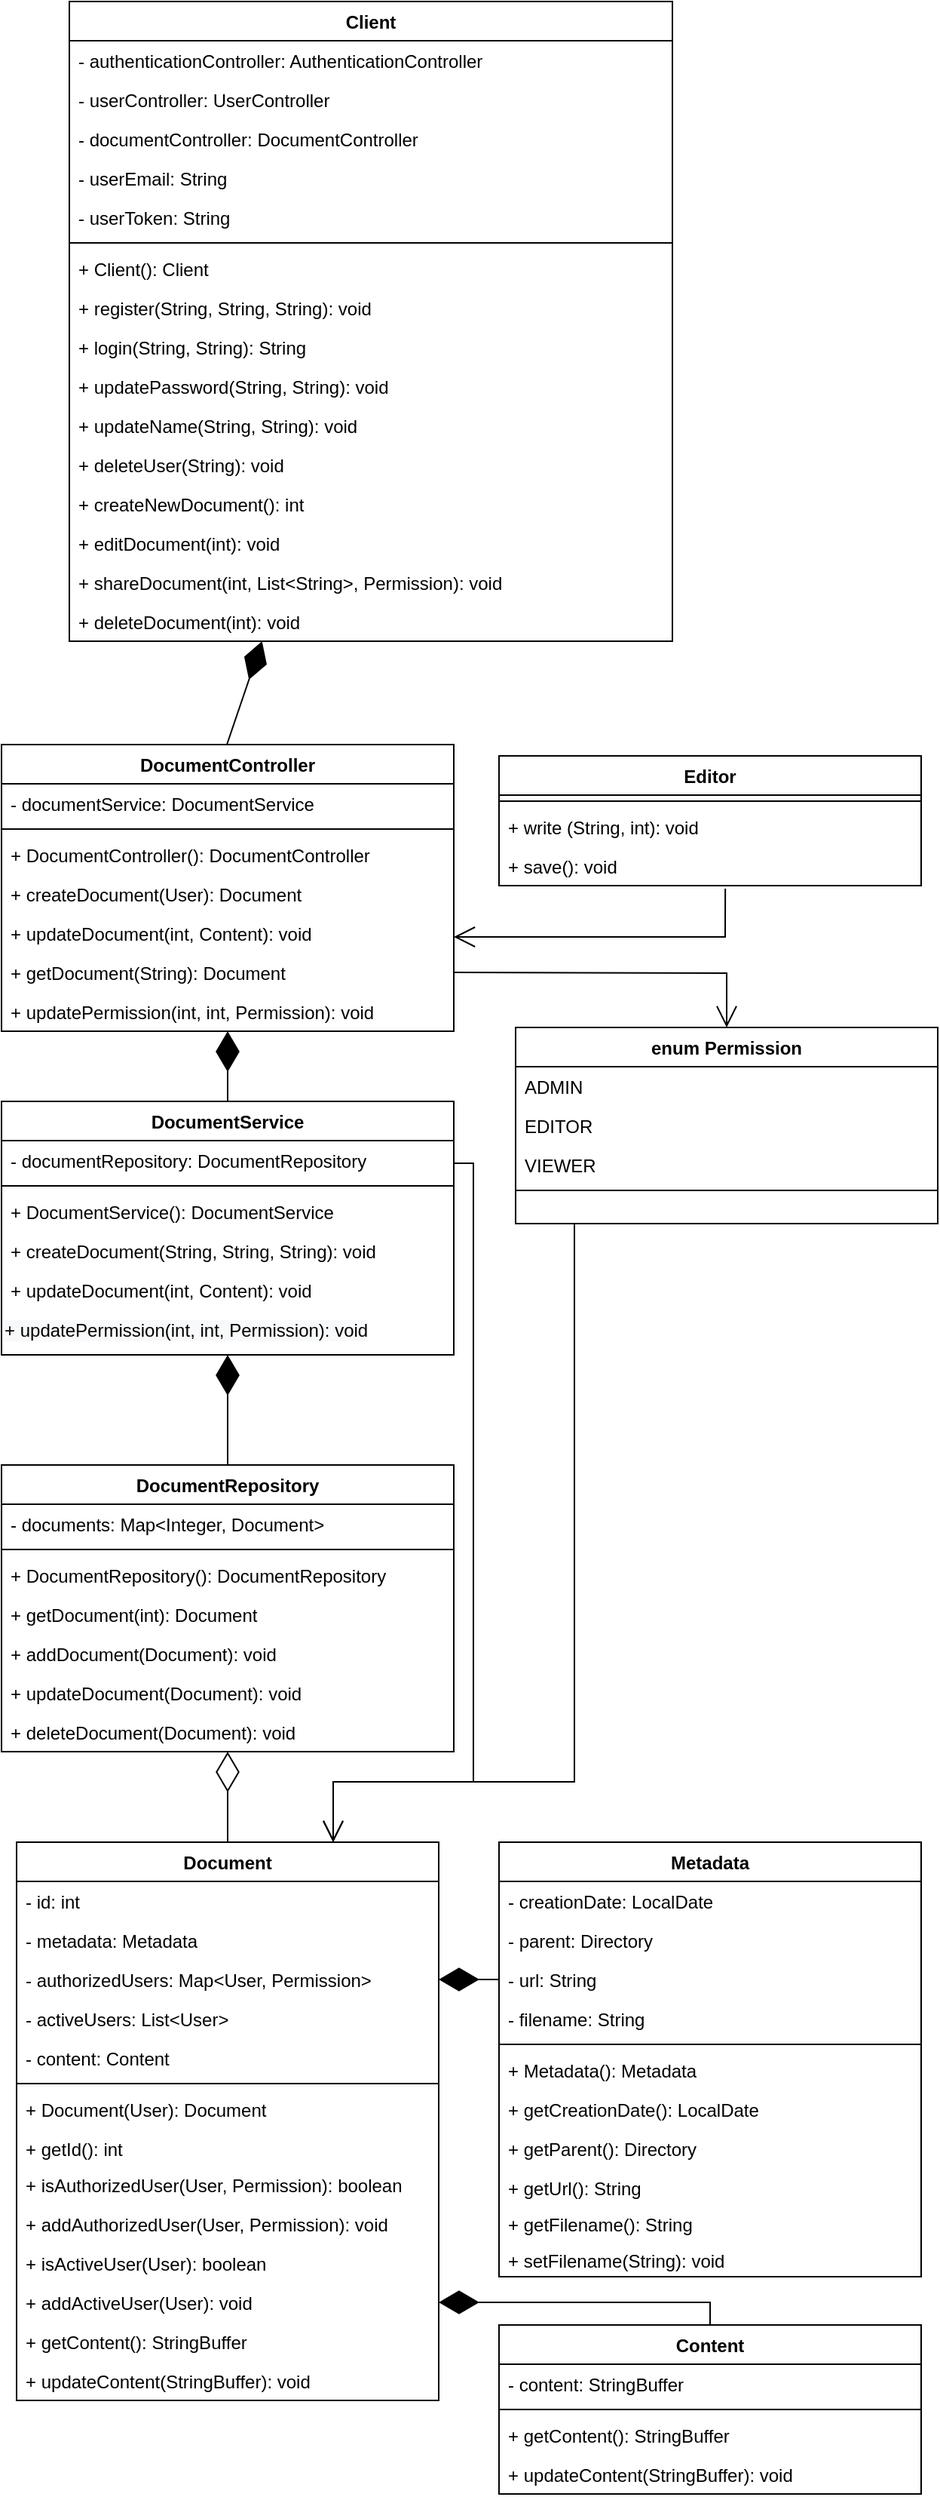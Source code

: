 <mxfile version="20.5.3" type="google"><diagram id="C5RBs43oDa-KdzZeNtuy" name="Page-1"><mxGraphModel grid="1" page="1" gridSize="10" guides="1" tooltips="1" connect="1" arrows="1" fold="1" pageScale="1" pageWidth="827" pageHeight="1169" math="0" shadow="0"><root><mxCell id="WIyWlLk6GJQsqaUBKTNV-0"/><mxCell id="WIyWlLk6GJQsqaUBKTNV-1" parent="WIyWlLk6GJQsqaUBKTNV-0"/><mxCell id="Nds4kfXZLFfRvGjPjFAn-2" value="Document" style="swimlane;fontStyle=1;align=center;verticalAlign=top;childLayout=stackLayout;horizontal=1;startSize=26;horizontalStack=0;resizeParent=1;resizeParentMax=0;resizeLast=0;collapsible=1;marginBottom=0;" vertex="1" parent="WIyWlLk6GJQsqaUBKTNV-1"><mxGeometry x="910" y="1230" width="280" height="370" as="geometry"/></mxCell><mxCell id="Nds4kfXZLFfRvGjPjFAn-9" value="- id: int" style="text;strokeColor=none;fillColor=none;align=left;verticalAlign=top;spacingLeft=4;spacingRight=4;overflow=hidden;rotatable=0;points=[[0,0.5],[1,0.5]];portConstraint=eastwest;" vertex="1" parent="Nds4kfXZLFfRvGjPjFAn-2"><mxGeometry y="26" width="280" height="26" as="geometry"/></mxCell><mxCell id="Nds4kfXZLFfRvGjPjFAn-38" value="- metadata: Metadata" style="text;strokeColor=none;fillColor=none;align=left;verticalAlign=top;spacingLeft=4;spacingRight=4;overflow=hidden;rotatable=0;points=[[0,0.5],[1,0.5]];portConstraint=eastwest;" vertex="1" parent="Nds4kfXZLFfRvGjPjFAn-2"><mxGeometry y="52" width="280" height="26" as="geometry"/></mxCell><mxCell id="Nds4kfXZLFfRvGjPjFAn-6" value="- authorizedUsers: Map&lt;User, Permission&gt;" style="text;strokeColor=none;fillColor=none;align=left;verticalAlign=top;spacingLeft=4;spacingRight=4;overflow=hidden;rotatable=0;points=[[0,0.5],[1,0.5]];portConstraint=eastwest;" vertex="1" parent="Nds4kfXZLFfRvGjPjFAn-2"><mxGeometry y="78" width="280" height="26" as="geometry"/></mxCell><mxCell id="Nds4kfXZLFfRvGjPjFAn-7" value="- activeUsers: List&lt;User&gt;" style="text;strokeColor=none;fillColor=none;align=left;verticalAlign=top;spacingLeft=4;spacingRight=4;overflow=hidden;rotatable=0;points=[[0,0.5],[1,0.5]];portConstraint=eastwest;" vertex="1" parent="Nds4kfXZLFfRvGjPjFAn-2"><mxGeometry y="104" width="280" height="26" as="geometry"/></mxCell><mxCell id="Nds4kfXZLFfRvGjPjFAn-8" value="- content: Content" style="text;strokeColor=none;fillColor=none;align=left;verticalAlign=top;spacingLeft=4;spacingRight=4;overflow=hidden;rotatable=0;points=[[0,0.5],[1,0.5]];portConstraint=eastwest;" vertex="1" parent="Nds4kfXZLFfRvGjPjFAn-2"><mxGeometry y="130" width="280" height="26" as="geometry"/></mxCell><mxCell id="Nds4kfXZLFfRvGjPjFAn-4" value="" style="line;strokeWidth=1;fillColor=none;align=left;verticalAlign=middle;spacingTop=-1;spacingLeft=3;spacingRight=3;rotatable=0;labelPosition=right;points=[];portConstraint=eastwest;strokeColor=inherit;" vertex="1" parent="Nds4kfXZLFfRvGjPjFAn-2"><mxGeometry y="156" width="280" height="8" as="geometry"/></mxCell><mxCell id="mAQVrYEEYc46wXhXDlTy-22" value="+ Document(User): Document" style="text;align=left;verticalAlign=top;spacingLeft=4;spacingRight=4;overflow=hidden;rotatable=0;points=[[0,0.5],[1,0.5]];portConstraint=eastwest;" vertex="1" parent="Nds4kfXZLFfRvGjPjFAn-2"><mxGeometry y="164" width="280" height="26" as="geometry"/></mxCell><mxCell id="mAQVrYEEYc46wXhXDlTy-35" value="+ getId(): int" style="text;align=left;verticalAlign=top;spacingLeft=4;spacingRight=4;overflow=hidden;rotatable=0;points=[[0,0.5],[1,0.5]];portConstraint=eastwest;" vertex="1" parent="Nds4kfXZLFfRvGjPjFAn-2"><mxGeometry y="190" width="280" height="24" as="geometry"/></mxCell><mxCell id="mAQVrYEEYc46wXhXDlTy-23" value="+ isAuthorizedUser(User, Permission): boolean" style="text;align=left;verticalAlign=top;spacingLeft=4;spacingRight=4;overflow=hidden;rotatable=0;points=[[0,0.5],[1,0.5]];portConstraint=eastwest;" vertex="1" parent="Nds4kfXZLFfRvGjPjFAn-2"><mxGeometry y="214" width="280" height="26" as="geometry"/></mxCell><mxCell id="Nds4kfXZLFfRvGjPjFAn-14" value="+ addAuthorizedUser(User, Permission): void" style="text;align=left;verticalAlign=top;spacingLeft=4;spacingRight=4;overflow=hidden;rotatable=0;points=[[0,0.5],[1,0.5]];portConstraint=eastwest;" vertex="1" parent="Nds4kfXZLFfRvGjPjFAn-2"><mxGeometry y="240" width="280" height="26" as="geometry"/></mxCell><mxCell id="Nds4kfXZLFfRvGjPjFAn-10" value="+ isActiveUser(User): boolean" style="text;align=left;verticalAlign=top;spacingLeft=4;spacingRight=4;overflow=hidden;rotatable=0;points=[[0,0.5],[1,0.5]];portConstraint=eastwest;" vertex="1" parent="Nds4kfXZLFfRvGjPjFAn-2"><mxGeometry y="266" width="280" height="26" as="geometry"/></mxCell><mxCell id="Nds4kfXZLFfRvGjPjFAn-15" value="+ addActiveUser(User): void" style="text;align=left;verticalAlign=top;spacingLeft=4;spacingRight=4;overflow=hidden;rotatable=0;points=[[0,0.5],[1,0.5]];portConstraint=eastwest;" vertex="1" parent="Nds4kfXZLFfRvGjPjFAn-2"><mxGeometry y="292" width="280" height="26" as="geometry"/></mxCell><mxCell id="Nds4kfXZLFfRvGjPjFAn-16" value="+ getContent(): StringBuffer" style="text;align=left;verticalAlign=top;spacingLeft=4;spacingRight=4;overflow=hidden;rotatable=0;points=[[0,0.5],[1,0.5]];portConstraint=eastwest;" vertex="1" parent="Nds4kfXZLFfRvGjPjFAn-2"><mxGeometry y="318" width="280" height="26" as="geometry"/></mxCell><mxCell id="Nds4kfXZLFfRvGjPjFAn-11" value="+ updateContent(StringBuffer): void" style="text;align=left;verticalAlign=top;spacingLeft=4;spacingRight=4;overflow=hidden;rotatable=0;points=[[0,0.5],[1,0.5]];portConstraint=eastwest;" vertex="1" parent="Nds4kfXZLFfRvGjPjFAn-2"><mxGeometry y="344" width="280" height="26" as="geometry"/></mxCell><mxCell id="8gwWzaR_-zP0pSNL7Oce-1" value="enum Permission" style="swimlane;fontStyle=1;align=center;verticalAlign=top;childLayout=stackLayout;horizontal=1;startSize=26;horizontalStack=0;resizeParent=1;resizeLast=0;collapsible=1;marginBottom=0;rounded=0;shadow=0;strokeWidth=1;" vertex="1" parent="WIyWlLk6GJQsqaUBKTNV-1"><mxGeometry x="1241" y="690" width="280" height="130" as="geometry"><mxRectangle x="130" y="380" width="160" height="26" as="alternateBounds"/></mxGeometry></mxCell><mxCell id="8gwWzaR_-zP0pSNL7Oce-7" value="ADMIN" style="text;align=left;verticalAlign=top;spacingLeft=4;spacingRight=4;overflow=hidden;rotatable=0;points=[[0,0.5],[1,0.5]];portConstraint=eastwest;rounded=0;shadow=0;html=0;" vertex="1" parent="8gwWzaR_-zP0pSNL7Oce-1"><mxGeometry y="26" width="280" height="26" as="geometry"/></mxCell><mxCell id="mAQVrYEEYc46wXhXDlTy-9" value="EDITOR" style="text;align=left;verticalAlign=top;spacingLeft=4;spacingRight=4;overflow=hidden;rotatable=0;points=[[0,0.5],[1,0.5]];portConstraint=eastwest;rounded=0;shadow=0;html=0;" vertex="1" parent="8gwWzaR_-zP0pSNL7Oce-1"><mxGeometry y="52" width="280" height="26" as="geometry"/></mxCell><mxCell id="8gwWzaR_-zP0pSNL7Oce-3" value="VIEWER" style="text;align=left;verticalAlign=top;spacingLeft=4;spacingRight=4;overflow=hidden;rotatable=0;points=[[0,0.5],[1,0.5]];portConstraint=eastwest;rounded=0;shadow=0;html=0;" vertex="1" parent="8gwWzaR_-zP0pSNL7Oce-1"><mxGeometry y="78" width="280" height="26" as="geometry"/></mxCell><mxCell id="8gwWzaR_-zP0pSNL7Oce-4" value="" style="line;html=1;strokeWidth=1;align=left;verticalAlign=middle;spacingTop=-1;spacingLeft=3;spacingRight=3;rotatable=0;labelPosition=right;points=[];portConstraint=eastwest;" vertex="1" parent="8gwWzaR_-zP0pSNL7Oce-1"><mxGeometry y="104" width="280" height="8" as="geometry"/></mxCell><mxCell id="mAQVrYEEYc46wXhXDlTy-45" value="Content" style="swimlane;fontStyle=1;align=center;verticalAlign=top;childLayout=stackLayout;horizontal=1;startSize=26;horizontalStack=0;resizeParent=1;resizeParentMax=0;resizeLast=0;collapsible=1;marginBottom=0;" vertex="1" parent="WIyWlLk6GJQsqaUBKTNV-1"><mxGeometry x="1230" y="1550" width="280" height="112" as="geometry"/></mxCell><mxCell id="mAQVrYEEYc46wXhXDlTy-64" value="- content: StringBuffer" style="text;strokeColor=none;fillColor=none;align=left;verticalAlign=top;spacingLeft=4;spacingRight=4;overflow=hidden;rotatable=0;points=[[0,0.5],[1,0.5]];portConstraint=eastwest;" vertex="1" parent="mAQVrYEEYc46wXhXDlTy-45"><mxGeometry y="26" width="280" height="26" as="geometry"/></mxCell><mxCell id="mAQVrYEEYc46wXhXDlTy-52" value="" style="line;strokeWidth=1;fillColor=none;align=left;verticalAlign=middle;spacingTop=-1;spacingLeft=3;spacingRight=3;rotatable=0;labelPosition=right;points=[];portConstraint=eastwest;strokeColor=inherit;" vertex="1" parent="mAQVrYEEYc46wXhXDlTy-45"><mxGeometry y="52" width="280" height="8" as="geometry"/></mxCell><mxCell id="mAQVrYEEYc46wXhXDlTy-62" value="+ getContent(): StringBuffer" style="text;align=left;verticalAlign=top;spacingLeft=4;spacingRight=4;overflow=hidden;rotatable=0;points=[[0,0.5],[1,0.5]];portConstraint=eastwest;" vertex="1" parent="mAQVrYEEYc46wXhXDlTy-45"><mxGeometry y="60" width="280" height="26" as="geometry"/></mxCell><mxCell id="mAQVrYEEYc46wXhXDlTy-63" value="+ updateContent(StringBuffer): void" style="text;align=left;verticalAlign=top;spacingLeft=4;spacingRight=4;overflow=hidden;rotatable=0;points=[[0,0.5],[1,0.5]];portConstraint=eastwest;" vertex="1" parent="mAQVrYEEYc46wXhXDlTy-45"><mxGeometry y="86" width="280" height="26" as="geometry"/></mxCell><mxCell id="mAQVrYEEYc46wXhXDlTy-65" value="Editor" style="swimlane;fontStyle=1;align=center;verticalAlign=top;childLayout=stackLayout;horizontal=1;startSize=26;horizontalStack=0;resizeParent=1;resizeParentMax=0;resizeLast=0;collapsible=1;marginBottom=0;" vertex="1" parent="WIyWlLk6GJQsqaUBKTNV-1"><mxGeometry x="1230" y="510" width="280" height="86" as="geometry"/></mxCell><mxCell id="mAQVrYEEYc46wXhXDlTy-72" value="" style="line;strokeWidth=1;fillColor=none;align=left;verticalAlign=middle;spacingTop=-1;spacingLeft=3;spacingRight=3;rotatable=0;labelPosition=right;points=[];portConstraint=eastwest;strokeColor=inherit;" vertex="1" parent="mAQVrYEEYc46wXhXDlTy-65"><mxGeometry y="26" width="280" height="8" as="geometry"/></mxCell><mxCell id="mAQVrYEEYc46wXhXDlTy-73" value="+ write (String, int): void" style="text;align=left;verticalAlign=top;spacingLeft=4;spacingRight=4;overflow=hidden;rotatable=0;points=[[0,0.5],[1,0.5]];portConstraint=eastwest;" vertex="1" parent="mAQVrYEEYc46wXhXDlTy-65"><mxGeometry y="34" width="280" height="26" as="geometry"/></mxCell><mxCell id="mAQVrYEEYc46wXhXDlTy-84" value="+ save(): void" style="text;align=left;verticalAlign=top;spacingLeft=4;spacingRight=4;overflow=hidden;rotatable=0;points=[[0,0.5],[1,0.5]];portConstraint=eastwest;" vertex="1" parent="mAQVrYEEYc46wXhXDlTy-65"><mxGeometry y="60" width="280" height="26" as="geometry"/></mxCell><mxCell id="hSr0_KyLtMTJcZsVZhdX-44" value="DocumentController" style="swimlane;fontStyle=1;align=center;verticalAlign=top;childLayout=stackLayout;horizontal=1;startSize=26;horizontalStack=0;resizeParent=1;resizeParentMax=0;resizeLast=0;collapsible=1;marginBottom=0;" vertex="1" parent="WIyWlLk6GJQsqaUBKTNV-1"><mxGeometry x="900" y="502.5" width="300" height="190" as="geometry"/></mxCell><mxCell id="hSr0_KyLtMTJcZsVZhdX-45" value="- documentService: DocumentService" style="text;strokeColor=none;fillColor=none;align=left;verticalAlign=top;spacingLeft=4;spacingRight=4;overflow=hidden;rotatable=0;points=[[0,0.5],[1,0.5]];portConstraint=eastwest;" vertex="1" parent="hSr0_KyLtMTJcZsVZhdX-44"><mxGeometry y="26" width="300" height="26" as="geometry"/></mxCell><mxCell id="hSr0_KyLtMTJcZsVZhdX-46" value="" style="line;strokeWidth=1;fillColor=none;align=left;verticalAlign=middle;spacingTop=-1;spacingLeft=3;spacingRight=3;rotatable=0;labelPosition=right;points=[];portConstraint=eastwest;strokeColor=inherit;" vertex="1" parent="hSr0_KyLtMTJcZsVZhdX-44"><mxGeometry y="52" width="300" height="8" as="geometry"/></mxCell><mxCell id="hSr0_KyLtMTJcZsVZhdX-47" value="+ DocumentController(): DocumentController" style="text;align=left;verticalAlign=top;spacingLeft=4;spacingRight=4;overflow=hidden;rotatable=0;points=[[0,0.5],[1,0.5]];portConstraint=eastwest;" vertex="1" parent="hSr0_KyLtMTJcZsVZhdX-44"><mxGeometry y="60" width="300" height="26" as="geometry"/></mxCell><mxCell id="hSr0_KyLtMTJcZsVZhdX-48" value="+ createDocument(User): Document" style="text;align=left;verticalAlign=top;spacingLeft=4;spacingRight=4;overflow=hidden;rotatable=0;points=[[0,0.5],[1,0.5]];portConstraint=eastwest;" vertex="1" parent="hSr0_KyLtMTJcZsVZhdX-44"><mxGeometry y="86" width="300" height="26" as="geometry"/></mxCell><mxCell id="hSr0_KyLtMTJcZsVZhdX-49" value="+ updateDocument(int, Content): void" style="text;align=left;verticalAlign=top;spacingLeft=4;spacingRight=4;overflow=hidden;rotatable=0;points=[[0,0.5],[1,0.5]];portConstraint=eastwest;" vertex="1" parent="hSr0_KyLtMTJcZsVZhdX-44"><mxGeometry y="112" width="300" height="26" as="geometry"/></mxCell><mxCell id="mCha9c9FmyMjqdjOhNb2-1" value="+ getDocument(String): Document" style="text;align=left;verticalAlign=top;spacingLeft=4;spacingRight=4;overflow=hidden;rotatable=0;points=[[0,0.5],[1,0.5]];portConstraint=eastwest;" vertex="1" parent="hSr0_KyLtMTJcZsVZhdX-44"><mxGeometry y="138" width="300" height="26" as="geometry"/></mxCell><mxCell id="hSr0_KyLtMTJcZsVZhdX-59" value="+ updatePermission(int, int, Permission): void" style="text;align=left;verticalAlign=top;spacingLeft=4;spacingRight=4;overflow=hidden;rotatable=0;points=[[0,0.5],[1,0.5]];portConstraint=eastwest;" vertex="1" parent="hSr0_KyLtMTJcZsVZhdX-44"><mxGeometry y="164" width="300" height="26" as="geometry"/></mxCell><mxCell id="hSr0_KyLtMTJcZsVZhdX-50" value="DocumentService" style="swimlane;fontStyle=1;align=center;verticalAlign=top;childLayout=stackLayout;horizontal=1;startSize=26;horizontalStack=0;resizeParent=1;resizeParentMax=0;resizeLast=0;collapsible=1;marginBottom=0;" vertex="1" parent="WIyWlLk6GJQsqaUBKTNV-1"><mxGeometry x="900" y="739" width="300" height="168" as="geometry"/></mxCell><mxCell id="hSr0_KyLtMTJcZsVZhdX-51" value="- documentRepository: DocumentRepository" style="text;strokeColor=none;fillColor=none;align=left;verticalAlign=top;spacingLeft=4;spacingRight=4;overflow=hidden;rotatable=0;points=[[0,0.5],[1,0.5]];portConstraint=eastwest;" vertex="1" parent="hSr0_KyLtMTJcZsVZhdX-50"><mxGeometry y="26" width="300" height="26" as="geometry"/></mxCell><mxCell id="hSr0_KyLtMTJcZsVZhdX-53" value="" style="line;strokeWidth=1;fillColor=none;align=left;verticalAlign=middle;spacingTop=-1;spacingLeft=3;spacingRight=3;rotatable=0;labelPosition=right;points=[];portConstraint=eastwest;strokeColor=inherit;" vertex="1" parent="hSr0_KyLtMTJcZsVZhdX-50"><mxGeometry y="52" width="300" height="8" as="geometry"/></mxCell><mxCell id="hSr0_KyLtMTJcZsVZhdX-54" value="+ DocumentService(): DocumentService" style="text;align=left;verticalAlign=top;spacingLeft=4;spacingRight=4;overflow=hidden;rotatable=0;points=[[0,0.5],[1,0.5]];portConstraint=eastwest;" vertex="1" parent="hSr0_KyLtMTJcZsVZhdX-50"><mxGeometry y="60" width="300" height="26" as="geometry"/></mxCell><mxCell id="hSr0_KyLtMTJcZsVZhdX-55" value="+ createDocument(String, String, String): void" style="text;align=left;verticalAlign=top;spacingLeft=4;spacingRight=4;overflow=hidden;rotatable=0;points=[[0,0.5],[1,0.5]];portConstraint=eastwest;" vertex="1" parent="hSr0_KyLtMTJcZsVZhdX-50"><mxGeometry y="86" width="300" height="26" as="geometry"/></mxCell><mxCell id="hSr0_KyLtMTJcZsVZhdX-61" value="+ updateDocument(int, Content): void" style="text;align=left;verticalAlign=top;spacingLeft=4;spacingRight=4;overflow=hidden;rotatable=0;points=[[0,0.5],[1,0.5]];portConstraint=eastwest;" vertex="1" parent="hSr0_KyLtMTJcZsVZhdX-50"><mxGeometry y="112" width="300" height="26" as="geometry"/></mxCell><mxCell id="hSr0_KyLtMTJcZsVZhdX-60" value="&lt;span style=&quot;color: rgb(0, 0, 0); font-family: Helvetica; font-size: 12px; font-style: normal; font-variant-ligatures: normal; font-variant-caps: normal; font-weight: 400; letter-spacing: normal; orphans: 2; text-align: left; text-indent: 0px; text-transform: none; widows: 2; word-spacing: 0px; -webkit-text-stroke-width: 0px; background-color: rgb(248, 249, 250); text-decoration-thickness: initial; text-decoration-style: initial; text-decoration-color: initial; float: none; display: inline !important;&quot;&gt;+ updatePermission(int, int, Permission): void&lt;/span&gt;" style="text;whiteSpace=wrap;html=1;" vertex="1" parent="hSr0_KyLtMTJcZsVZhdX-50"><mxGeometry y="138" width="300" height="30" as="geometry"/></mxCell><mxCell id="hSr0_KyLtMTJcZsVZhdX-58" value="" style="endArrow=diamondThin;endFill=1;endSize=24;html=1;rounded=0;exitX=0.5;exitY=0;exitDx=0;exitDy=0;" edge="1" parent="WIyWlLk6GJQsqaUBKTNV-1" source="hSr0_KyLtMTJcZsVZhdX-50" target="hSr0_KyLtMTJcZsVZhdX-44"><mxGeometry width="160" relative="1" as="geometry"><mxPoint x="1049.5" y="735" as="sourcePoint"/><mxPoint x="1050" y="670" as="targetPoint"/></mxGeometry></mxCell><mxCell id="hSr0_KyLtMTJcZsVZhdX-62" value="DocumentRepository" style="swimlane;fontStyle=1;align=center;verticalAlign=top;childLayout=stackLayout;horizontal=1;startSize=26;horizontalStack=0;resizeParent=1;resizeParentMax=0;resizeLast=0;collapsible=1;marginBottom=0;" vertex="1" parent="WIyWlLk6GJQsqaUBKTNV-1"><mxGeometry x="900" y="980" width="300" height="190" as="geometry"/></mxCell><mxCell id="hSr0_KyLtMTJcZsVZhdX-63" value="- documents: Map&lt;Integer, Document&gt;" style="text;strokeColor=none;fillColor=none;align=left;verticalAlign=top;spacingLeft=4;spacingRight=4;overflow=hidden;rotatable=0;points=[[0,0.5],[1,0.5]];portConstraint=eastwest;" vertex="1" parent="hSr0_KyLtMTJcZsVZhdX-62"><mxGeometry y="26" width="300" height="26" as="geometry"/></mxCell><mxCell id="hSr0_KyLtMTJcZsVZhdX-64" value="" style="line;strokeWidth=1;fillColor=none;align=left;verticalAlign=middle;spacingTop=-1;spacingLeft=3;spacingRight=3;rotatable=0;labelPosition=right;points=[];portConstraint=eastwest;strokeColor=inherit;" vertex="1" parent="hSr0_KyLtMTJcZsVZhdX-62"><mxGeometry y="52" width="300" height="8" as="geometry"/></mxCell><mxCell id="hSr0_KyLtMTJcZsVZhdX-65" value="+ DocumentRepository(): DocumentRepository" style="text;align=left;verticalAlign=top;spacingLeft=4;spacingRight=4;overflow=hidden;rotatable=0;points=[[0,0.5],[1,0.5]];portConstraint=eastwest;" vertex="1" parent="hSr0_KyLtMTJcZsVZhdX-62"><mxGeometry y="60" width="300" height="26" as="geometry"/></mxCell><mxCell id="hSr0_KyLtMTJcZsVZhdX-66" value="+ getDocument(int): Document" style="text;align=left;verticalAlign=top;spacingLeft=4;spacingRight=4;overflow=hidden;rotatable=0;points=[[0,0.5],[1,0.5]];portConstraint=eastwest;" vertex="1" parent="hSr0_KyLtMTJcZsVZhdX-62"><mxGeometry y="86" width="300" height="26" as="geometry"/></mxCell><mxCell id="hSr0_KyLtMTJcZsVZhdX-67" value="+ addDocument(Document): void" style="text;align=left;verticalAlign=top;spacingLeft=4;spacingRight=4;overflow=hidden;rotatable=0;points=[[0,0.5],[1,0.5]];portConstraint=eastwest;" vertex="1" parent="hSr0_KyLtMTJcZsVZhdX-62"><mxGeometry y="112" width="300" height="26" as="geometry"/></mxCell><mxCell id="hSr0_KyLtMTJcZsVZhdX-68" value="+ updateDocument(Document): void" style="text;align=left;verticalAlign=top;spacingLeft=4;spacingRight=4;overflow=hidden;rotatable=0;points=[[0,0.5],[1,0.5]];portConstraint=eastwest;" vertex="1" parent="hSr0_KyLtMTJcZsVZhdX-62"><mxGeometry y="138" width="300" height="26" as="geometry"/></mxCell><mxCell id="hSr0_KyLtMTJcZsVZhdX-69" value="+ deleteDocument(Document): void" style="text;align=left;verticalAlign=top;spacingLeft=4;spacingRight=4;overflow=hidden;rotatable=0;points=[[0,0.5],[1,0.5]];portConstraint=eastwest;" vertex="1" parent="hSr0_KyLtMTJcZsVZhdX-62"><mxGeometry y="164" width="300" height="26" as="geometry"/></mxCell><mxCell id="hSr0_KyLtMTJcZsVZhdX-70" value="" style="endArrow=diamondThin;endFill=1;endSize=24;html=1;rounded=0;entryX=0.5;entryY=1;entryDx=0;entryDy=0;" edge="1" parent="WIyWlLk6GJQsqaUBKTNV-1" source="hSr0_KyLtMTJcZsVZhdX-62" target="hSr0_KyLtMTJcZsVZhdX-60"><mxGeometry width="160" relative="1" as="geometry"><mxPoint x="530" y="1000" as="sourcePoint"/><mxPoint x="632.742" y="909" as="targetPoint"/></mxGeometry></mxCell><mxCell id="Nds4kfXZLFfRvGjPjFAn-39" value="Metadata" style="swimlane;fontStyle=1;align=center;verticalAlign=top;childLayout=stackLayout;horizontal=1;startSize=26;horizontalStack=0;resizeParent=1;resizeParentMax=0;resizeLast=0;collapsible=1;marginBottom=0;" vertex="1" parent="WIyWlLk6GJQsqaUBKTNV-1"><mxGeometry x="1230" y="1230" width="280" height="288" as="geometry"/></mxCell><mxCell id="Nds4kfXZLFfRvGjPjFAn-40" value="- creationDate: LocalDate" style="text;strokeColor=none;fillColor=none;align=left;verticalAlign=top;spacingLeft=4;spacingRight=4;overflow=hidden;rotatable=0;points=[[0,0.5],[1,0.5]];portConstraint=eastwest;" vertex="1" parent="Nds4kfXZLFfRvGjPjFAn-39"><mxGeometry y="26" width="280" height="26" as="geometry"/></mxCell><mxCell id="Nds4kfXZLFfRvGjPjFAn-44" value="- parent: Directory" style="text;strokeColor=none;fillColor=none;align=left;verticalAlign=top;spacingLeft=4;spacingRight=4;overflow=hidden;rotatable=0;points=[[0,0.5],[1,0.5]];portConstraint=eastwest;" vertex="1" parent="Nds4kfXZLFfRvGjPjFAn-39"><mxGeometry y="52" width="280" height="26" as="geometry"/></mxCell><mxCell id="Nds4kfXZLFfRvGjPjFAn-45" value="- url: String" style="text;strokeColor=none;fillColor=none;align=left;verticalAlign=top;spacingLeft=4;spacingRight=4;overflow=hidden;rotatable=0;points=[[0,0.5],[1,0.5]];portConstraint=eastwest;" vertex="1" parent="Nds4kfXZLFfRvGjPjFAn-39"><mxGeometry y="78" width="280" height="26" as="geometry"/></mxCell><mxCell id="Nds4kfXZLFfRvGjPjFAn-46" value="- filename: String" style="text;strokeColor=none;fillColor=none;align=left;verticalAlign=top;spacingLeft=4;spacingRight=4;overflow=hidden;rotatable=0;points=[[0,0.5],[1,0.5]];portConstraint=eastwest;" vertex="1" parent="Nds4kfXZLFfRvGjPjFAn-39"><mxGeometry y="104" width="280" height="26" as="geometry"/></mxCell><mxCell id="Nds4kfXZLFfRvGjPjFAn-41" value="" style="line;strokeWidth=1;fillColor=none;align=left;verticalAlign=middle;spacingTop=-1;spacingLeft=3;spacingRight=3;rotatable=0;labelPosition=right;points=[];portConstraint=eastwest;strokeColor=inherit;" vertex="1" parent="Nds4kfXZLFfRvGjPjFAn-39"><mxGeometry y="130" width="280" height="8" as="geometry"/></mxCell><mxCell id="Nds4kfXZLFfRvGjPjFAn-42" value="+ Metadata(): Metadata" style="text;align=left;verticalAlign=top;spacingLeft=4;spacingRight=4;overflow=hidden;rotatable=0;points=[[0,0.5],[1,0.5]];portConstraint=eastwest;" vertex="1" parent="Nds4kfXZLFfRvGjPjFAn-39"><mxGeometry y="138" width="280" height="26" as="geometry"/></mxCell><mxCell id="Nds4kfXZLFfRvGjPjFAn-43" value="+ getCreationDate(): LocalDate" style="text;align=left;verticalAlign=top;spacingLeft=4;spacingRight=4;overflow=hidden;rotatable=0;points=[[0,0.5],[1,0.5]];portConstraint=eastwest;" vertex="1" parent="Nds4kfXZLFfRvGjPjFAn-39"><mxGeometry y="164" width="280" height="26" as="geometry"/></mxCell><mxCell id="Nds4kfXZLFfRvGjPjFAn-48" value="+ getParent(): Directory" style="text;align=left;verticalAlign=top;spacingLeft=4;spacingRight=4;overflow=hidden;rotatable=0;points=[[0,0.5],[1,0.5]];portConstraint=eastwest;" vertex="1" parent="Nds4kfXZLFfRvGjPjFAn-39"><mxGeometry y="190" width="280" height="26" as="geometry"/></mxCell><mxCell id="Nds4kfXZLFfRvGjPjFAn-49" value="+ getUrl(): String" style="text;align=left;verticalAlign=top;spacingLeft=4;spacingRight=4;overflow=hidden;rotatable=0;points=[[0,0.5],[1,0.5]];portConstraint=eastwest;" vertex="1" parent="Nds4kfXZLFfRvGjPjFAn-39"><mxGeometry y="216" width="280" height="24" as="geometry"/></mxCell><mxCell id="Nds4kfXZLFfRvGjPjFAn-50" value="+ getFilename(): String" style="text;align=left;verticalAlign=top;spacingLeft=4;spacingRight=4;overflow=hidden;rotatable=0;points=[[0,0.5],[1,0.5]];portConstraint=eastwest;" vertex="1" parent="Nds4kfXZLFfRvGjPjFAn-39"><mxGeometry y="240" width="280" height="24" as="geometry"/></mxCell><mxCell id="Nds4kfXZLFfRvGjPjFAn-51" value="+ setFilename(String): void" style="text;align=left;verticalAlign=top;spacingLeft=4;spacingRight=4;overflow=hidden;rotatable=0;points=[[0,0.5],[1,0.5]];portConstraint=eastwest;" vertex="1" parent="Nds4kfXZLFfRvGjPjFAn-39"><mxGeometry y="264" width="280" height="24" as="geometry"/></mxCell><mxCell id="hSr0_KyLtMTJcZsVZhdX-109" value="" style="endArrow=open;endFill=1;endSize=12;html=1;rounded=0;entryX=0.5;entryY=0;entryDx=0;entryDy=0;exitX=1;exitY=0.5;exitDx=0;exitDy=0;" edge="1" parent="WIyWlLk6GJQsqaUBKTNV-1" source="mCha9c9FmyMjqdjOhNb2-1" target="8gwWzaR_-zP0pSNL7Oce-1"><mxGeometry width="160" relative="1" as="geometry"><mxPoint x="1240" y="630" as="sourcePoint"/><mxPoint x="1400" y="630" as="targetPoint"/><Array as="points"><mxPoint x="1381" y="654"/></Array></mxGeometry></mxCell><mxCell id="hSr0_KyLtMTJcZsVZhdX-111" value="" style="endArrow=open;endFill=1;endSize=12;html=1;rounded=0;exitX=0.536;exitY=1.077;exitDx=0;exitDy=0;exitPerimeter=0;" edge="1" parent="WIyWlLk6GJQsqaUBKTNV-1" source="mAQVrYEEYc46wXhXDlTy-84"><mxGeometry width="160" relative="1" as="geometry"><mxPoint x="1210" y="671" as="sourcePoint"/><mxPoint x="1200" y="630" as="targetPoint"/><Array as="points"><mxPoint x="1380" y="630"/></Array></mxGeometry></mxCell><mxCell id="hSr0_KyLtMTJcZsVZhdX-113" value="" style="endArrow=diamondThin;endFill=1;endSize=24;html=1;rounded=0;entryX=1;entryY=0.5;entryDx=0;entryDy=0;exitX=0;exitY=0.5;exitDx=0;exitDy=0;" edge="1" parent="WIyWlLk6GJQsqaUBKTNV-1" source="Nds4kfXZLFfRvGjPjFAn-45" target="Nds4kfXZLFfRvGjPjFAn-6"><mxGeometry width="160" relative="1" as="geometry"><mxPoint x="1060" y="1660" as="sourcePoint"/><mxPoint x="1220" y="1660" as="targetPoint"/></mxGeometry></mxCell><mxCell id="hSr0_KyLtMTJcZsVZhdX-114" value="" style="endArrow=diamondThin;endFill=1;endSize=24;html=1;rounded=0;entryX=1;entryY=0.5;entryDx=0;entryDy=0;" edge="1" parent="WIyWlLk6GJQsqaUBKTNV-1" target="Nds4kfXZLFfRvGjPjFAn-15"><mxGeometry width="160" relative="1" as="geometry"><mxPoint x="1370" y="1550" as="sourcePoint"/><mxPoint x="1200" y="1331" as="targetPoint"/><Array as="points"><mxPoint x="1370" y="1535"/></Array></mxGeometry></mxCell><mxCell id="hSr0_KyLtMTJcZsVZhdX-115" value="" style="endArrow=open;endFill=1;endSize=12;html=1;rounded=0;entryX=0.75;entryY=0;entryDx=0;entryDy=0;" edge="1" parent="WIyWlLk6GJQsqaUBKTNV-1" target="Nds4kfXZLFfRvGjPjFAn-2"><mxGeometry width="160" relative="1" as="geometry"><mxPoint x="1200" y="780" as="sourcePoint"/><mxPoint x="1160" y="1210" as="targetPoint"/><Array as="points"><mxPoint x="1213" y="780"/><mxPoint x="1213" y="1190"/><mxPoint x="1120" y="1190"/></Array></mxGeometry></mxCell><mxCell id="hSr0_KyLtMTJcZsVZhdX-117" value="" style="endArrow=diamondThin;endFill=0;endSize=24;html=1;rounded=0;exitX=0.5;exitY=0;exitDx=0;exitDy=0;" edge="1" parent="WIyWlLk6GJQsqaUBKTNV-1" source="Nds4kfXZLFfRvGjPjFAn-2" target="hSr0_KyLtMTJcZsVZhdX-62"><mxGeometry width="160" relative="1" as="geometry"><mxPoint x="850" y="1240" as="sourcePoint"/><mxPoint x="850" y="1180" as="targetPoint"/></mxGeometry></mxCell><mxCell id="hSr0_KyLtMTJcZsVZhdX-118" value="Client" style="swimlane;fontStyle=1;align=center;verticalAlign=top;childLayout=stackLayout;horizontal=1;startSize=26;horizontalStack=0;resizeParent=1;resizeParentMax=0;resizeLast=0;collapsible=1;marginBottom=0;" vertex="1" parent="WIyWlLk6GJQsqaUBKTNV-1"><mxGeometry x="945" y="10" width="400" height="424" as="geometry"><mxRectangle x="560" y="130" width="70" height="30" as="alternateBounds"/></mxGeometry></mxCell><mxCell id="hSr0_KyLtMTJcZsVZhdX-119" value="- authenticationController: AuthenticationController" style="text;strokeColor=none;fillColor=none;align=left;verticalAlign=top;spacingLeft=4;spacingRight=4;overflow=hidden;rotatable=0;points=[[0,0.5],[1,0.5]];portConstraint=eastwest;" vertex="1" parent="hSr0_KyLtMTJcZsVZhdX-118"><mxGeometry y="26" width="400" height="26" as="geometry"/></mxCell><mxCell id="hSr0_KyLtMTJcZsVZhdX-126" value="- userController: UserController" style="text;strokeColor=none;fillColor=none;align=left;verticalAlign=top;spacingLeft=4;spacingRight=4;overflow=hidden;rotatable=0;points=[[0,0.5],[1,0.5]];portConstraint=eastwest;" vertex="1" parent="hSr0_KyLtMTJcZsVZhdX-118"><mxGeometry y="52" width="400" height="26" as="geometry"/></mxCell><mxCell id="hSr0_KyLtMTJcZsVZhdX-127" value="- documentController: DocumentController" style="text;strokeColor=none;fillColor=none;align=left;verticalAlign=top;spacingLeft=4;spacingRight=4;overflow=hidden;rotatable=0;points=[[0,0.5],[1,0.5]];portConstraint=eastwest;" vertex="1" parent="hSr0_KyLtMTJcZsVZhdX-118"><mxGeometry y="78" width="400" height="26" as="geometry"/></mxCell><mxCell id="hSr0_KyLtMTJcZsVZhdX-131" value="- userEmail: String" style="text;strokeColor=none;fillColor=none;align=left;verticalAlign=top;spacingLeft=4;spacingRight=4;overflow=hidden;rotatable=0;points=[[0,0.5],[1,0.5]];portConstraint=eastwest;" vertex="1" parent="hSr0_KyLtMTJcZsVZhdX-118"><mxGeometry y="104" width="400" height="26" as="geometry"/></mxCell><mxCell id="hSr0_KyLtMTJcZsVZhdX-128" value="- userToken: String" style="text;strokeColor=none;fillColor=none;align=left;verticalAlign=top;spacingLeft=4;spacingRight=4;overflow=hidden;rotatable=0;points=[[0,0.5],[1,0.5]];portConstraint=eastwest;" vertex="1" parent="hSr0_KyLtMTJcZsVZhdX-118"><mxGeometry y="130" width="400" height="26" as="geometry"/></mxCell><mxCell id="hSr0_KyLtMTJcZsVZhdX-120" value="" style="line;strokeWidth=1;fillColor=none;align=left;verticalAlign=middle;spacingTop=-1;spacingLeft=3;spacingRight=3;rotatable=0;labelPosition=right;points=[];portConstraint=eastwest;strokeColor=inherit;" vertex="1" parent="hSr0_KyLtMTJcZsVZhdX-118"><mxGeometry y="156" width="400" height="8" as="geometry"/></mxCell><mxCell id="hSr0_KyLtMTJcZsVZhdX-121" value="+ Client(): Client" style="text;align=left;verticalAlign=top;spacingLeft=4;spacingRight=4;overflow=hidden;rotatable=0;points=[[0,0.5],[1,0.5]];portConstraint=eastwest;" vertex="1" parent="hSr0_KyLtMTJcZsVZhdX-118"><mxGeometry y="164" width="400" height="26" as="geometry"/></mxCell><mxCell id="hSr0_KyLtMTJcZsVZhdX-122" value="+ register(String, String, String): void" style="text;align=left;verticalAlign=top;spacingLeft=4;spacingRight=4;overflow=hidden;rotatable=0;points=[[0,0.5],[1,0.5]];portConstraint=eastwest;" vertex="1" parent="hSr0_KyLtMTJcZsVZhdX-118"><mxGeometry y="190" width="400" height="26" as="geometry"/></mxCell><mxCell id="hSr0_KyLtMTJcZsVZhdX-129" value="+ login(String, String): String" style="text;align=left;verticalAlign=top;spacingLeft=4;spacingRight=4;overflow=hidden;rotatable=0;points=[[0,0.5],[1,0.5]];portConstraint=eastwest;" vertex="1" parent="hSr0_KyLtMTJcZsVZhdX-118"><mxGeometry y="216" width="400" height="26" as="geometry"/></mxCell><mxCell id="hSr0_KyLtMTJcZsVZhdX-123" value="+ updatePassword(String, String): void" style="text;align=left;verticalAlign=top;spacingLeft=4;spacingRight=4;overflow=hidden;rotatable=0;points=[[0,0.5],[1,0.5]];portConstraint=eastwest;" vertex="1" parent="hSr0_KyLtMTJcZsVZhdX-118"><mxGeometry y="242" width="400" height="26" as="geometry"/></mxCell><mxCell id="hSr0_KyLtMTJcZsVZhdX-124" value="+ updateName(String, String): void" style="text;align=left;verticalAlign=top;spacingLeft=4;spacingRight=4;overflow=hidden;rotatable=0;points=[[0,0.5],[1,0.5]];portConstraint=eastwest;" vertex="1" parent="hSr0_KyLtMTJcZsVZhdX-118"><mxGeometry y="268" width="400" height="26" as="geometry"/></mxCell><mxCell id="hSr0_KyLtMTJcZsVZhdX-125" value="+ deleteUser(String): void" style="text;align=left;verticalAlign=top;spacingLeft=4;spacingRight=4;overflow=hidden;rotatable=0;points=[[0,0.5],[1,0.5]];portConstraint=eastwest;" vertex="1" parent="hSr0_KyLtMTJcZsVZhdX-118"><mxGeometry y="294" width="400" height="26" as="geometry"/></mxCell><mxCell id="hSr0_KyLtMTJcZsVZhdX-130" value="+ createNewDocument(): int" style="text;align=left;verticalAlign=top;spacingLeft=4;spacingRight=4;overflow=hidden;rotatable=0;points=[[0,0.5],[1,0.5]];portConstraint=eastwest;" vertex="1" parent="hSr0_KyLtMTJcZsVZhdX-118"><mxGeometry y="320" width="400" height="26" as="geometry"/></mxCell><mxCell id="hSr0_KyLtMTJcZsVZhdX-134" value="+ editDocument(int): void" style="text;align=left;verticalAlign=top;spacingLeft=4;spacingRight=4;overflow=hidden;rotatable=0;points=[[0,0.5],[1,0.5]];portConstraint=eastwest;" vertex="1" parent="hSr0_KyLtMTJcZsVZhdX-118"><mxGeometry y="346" width="400" height="26" as="geometry"/></mxCell><mxCell id="hSr0_KyLtMTJcZsVZhdX-132" value="+ shareDocument(int, List&lt;String&gt;, Permission): void" style="text;align=left;verticalAlign=top;spacingLeft=4;spacingRight=4;overflow=hidden;rotatable=0;points=[[0,0.5],[1,0.5]];portConstraint=eastwest;" vertex="1" parent="hSr0_KyLtMTJcZsVZhdX-118"><mxGeometry y="372" width="400" height="26" as="geometry"/></mxCell><mxCell id="hSr0_KyLtMTJcZsVZhdX-133" value="+ deleteDocument(int): void" style="text;align=left;verticalAlign=top;spacingLeft=4;spacingRight=4;overflow=hidden;rotatable=0;points=[[0,0.5],[1,0.5]];portConstraint=eastwest;" vertex="1" parent="hSr0_KyLtMTJcZsVZhdX-118"><mxGeometry y="398" width="400" height="26" as="geometry"/></mxCell><mxCell id="mCha9c9FmyMjqdjOhNb2-0" value="" style="endArrow=diamondThin;endFill=1;endSize=24;html=1;rounded=0;exitX=0.5;exitY=0;exitDx=0;exitDy=0;" edge="1" parent="WIyWlLk6GJQsqaUBKTNV-1" target="hSr0_KyLtMTJcZsVZhdX-118"><mxGeometry width="160" relative="1" as="geometry"><mxPoint x="1049.5" y="502.5" as="sourcePoint"/><mxPoint x="1050" y="440" as="targetPoint"/></mxGeometry></mxCell><mxCell id="mCha9c9FmyMjqdjOhNb2-4" value="" style="endArrow=open;endFill=1;endSize=12;html=1;rounded=0;entryX=0.75;entryY=0;entryDx=0;entryDy=0;" edge="1" parent="WIyWlLk6GJQsqaUBKTNV-1" target="Nds4kfXZLFfRvGjPjFAn-2"><mxGeometry width="160" relative="1" as="geometry"><mxPoint x="1280" y="820" as="sourcePoint"/><mxPoint x="1120" y="1230" as="targetPoint"/><Array as="points"><mxPoint x="1280" y="1190"/><mxPoint x="1120" y="1190"/></Array></mxGeometry></mxCell></root></mxGraphModel></diagram></mxfile>